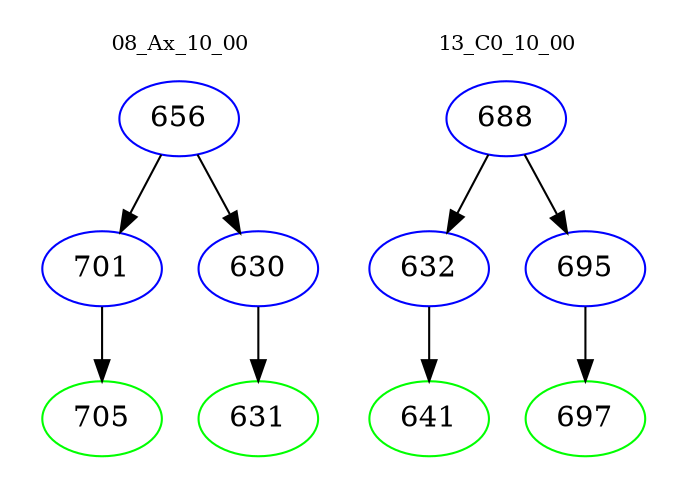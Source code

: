 digraph{
subgraph cluster_0 {
color = white
label = "08_Ax_10_00";
fontsize=10;
T0_656 [label="656", color="blue"]
T0_656 -> T0_701 [color="black"]
T0_701 [label="701", color="blue"]
T0_701 -> T0_705 [color="black"]
T0_705 [label="705", color="green"]
T0_656 -> T0_630 [color="black"]
T0_630 [label="630", color="blue"]
T0_630 -> T0_631 [color="black"]
T0_631 [label="631", color="green"]
}
subgraph cluster_1 {
color = white
label = "13_C0_10_00";
fontsize=10;
T1_688 [label="688", color="blue"]
T1_688 -> T1_632 [color="black"]
T1_632 [label="632", color="blue"]
T1_632 -> T1_641 [color="black"]
T1_641 [label="641", color="green"]
T1_688 -> T1_695 [color="black"]
T1_695 [label="695", color="blue"]
T1_695 -> T1_697 [color="black"]
T1_697 [label="697", color="green"]
}
}
